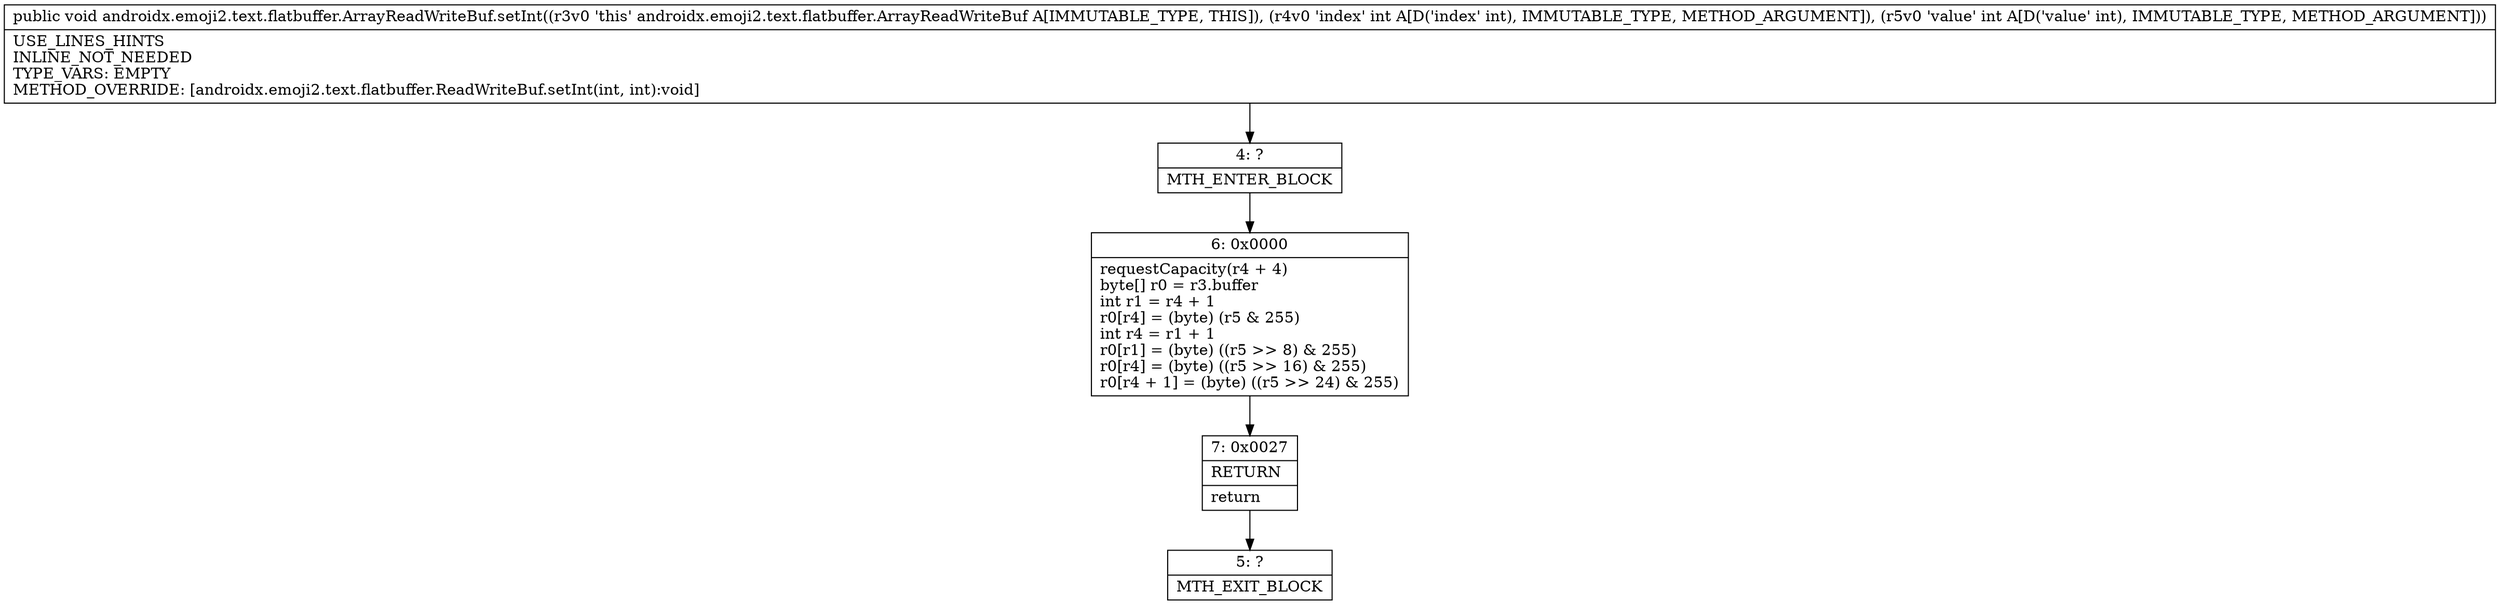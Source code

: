 digraph "CFG forandroidx.emoji2.text.flatbuffer.ArrayReadWriteBuf.setInt(II)V" {
Node_4 [shape=record,label="{4\:\ ?|MTH_ENTER_BLOCK\l}"];
Node_6 [shape=record,label="{6\:\ 0x0000|requestCapacity(r4 + 4)\lbyte[] r0 = r3.buffer\lint r1 = r4 + 1\lr0[r4] = (byte) (r5 & 255)\lint r4 = r1 + 1\lr0[r1] = (byte) ((r5 \>\> 8) & 255)\lr0[r4] = (byte) ((r5 \>\> 16) & 255)\lr0[r4 + 1] = (byte) ((r5 \>\> 24) & 255)\l}"];
Node_7 [shape=record,label="{7\:\ 0x0027|RETURN\l|return\l}"];
Node_5 [shape=record,label="{5\:\ ?|MTH_EXIT_BLOCK\l}"];
MethodNode[shape=record,label="{public void androidx.emoji2.text.flatbuffer.ArrayReadWriteBuf.setInt((r3v0 'this' androidx.emoji2.text.flatbuffer.ArrayReadWriteBuf A[IMMUTABLE_TYPE, THIS]), (r4v0 'index' int A[D('index' int), IMMUTABLE_TYPE, METHOD_ARGUMENT]), (r5v0 'value' int A[D('value' int), IMMUTABLE_TYPE, METHOD_ARGUMENT]))  | USE_LINES_HINTS\lINLINE_NOT_NEEDED\lTYPE_VARS: EMPTY\lMETHOD_OVERRIDE: [androidx.emoji2.text.flatbuffer.ReadWriteBuf.setInt(int, int):void]\l}"];
MethodNode -> Node_4;Node_4 -> Node_6;
Node_6 -> Node_7;
Node_7 -> Node_5;
}

